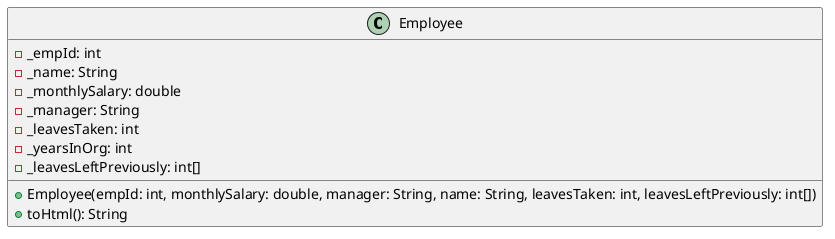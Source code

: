 @startuml Employee

class Employee {
  - _empId: int
  - _name: String
  - _monthlySalary: double
  - _manager: String
  - _leavesTaken: int
  - _yearsInOrg: int
  - _leavesLeftPreviously: int[]

  + Employee(empId: int, monthlySalary: double, manager: String, name: String, leavesTaken: int, leavesLeftPreviously: int[])
  + toHtml(): String
}

@enduml
